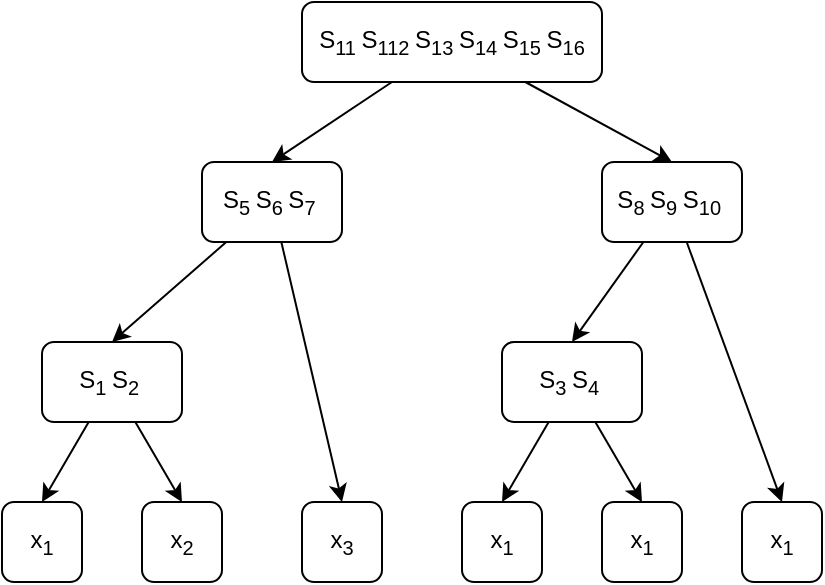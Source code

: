 <mxfile pages="1" version="11.2.4" type="device"><diagram id="itVDQ0NOtJlqsbNR-ddi" name="Page-1"><mxGraphModel dx="2048" dy="1102" grid="1" gridSize="10" guides="1" tooltips="1" connect="1" arrows="1" fold="1" page="1" pageScale="1" pageWidth="827" pageHeight="1169" math="0" shadow="0"><root><mxCell id="0"/><mxCell id="1" parent="0"/><mxCell id="_BIo2yE0Ue3T_K3TMO-7-21" style="edgeStyle=none;rounded=0;orthogonalLoop=1;jettySize=auto;html=1;entryX=0.5;entryY=0;entryDx=0;entryDy=0;" parent="1" source="_BIo2yE0Ue3T_K3TMO-7-1" target="_BIo2yE0Ue3T_K3TMO-7-2" edge="1"><mxGeometry relative="1" as="geometry"/></mxCell><mxCell id="_BIo2yE0Ue3T_K3TMO-7-22" style="edgeStyle=none;rounded=0;orthogonalLoop=1;jettySize=auto;html=1;entryX=0.5;entryY=0;entryDx=0;entryDy=0;" parent="1" source="_BIo2yE0Ue3T_K3TMO-7-1" target="_BIo2yE0Ue3T_K3TMO-7-4" edge="1"><mxGeometry relative="1" as="geometry"/></mxCell><mxCell id="_BIo2yE0Ue3T_K3TMO-7-1" value="S&lt;sub&gt;11&amp;nbsp;&lt;/sub&gt;S&lt;sub&gt;112&amp;nbsp;&lt;/sub&gt;S&lt;sub&gt;13&amp;nbsp;&lt;/sub&gt;S&lt;sub&gt;14&amp;nbsp;&lt;/sub&gt;S&lt;sub&gt;15&amp;nbsp;&lt;/sub&gt;S&lt;sub&gt;16&lt;/sub&gt;" style="rounded=1;whiteSpace=wrap;html=1;" parent="1" vertex="1"><mxGeometry x="170" y="120" width="150" height="40" as="geometry"/></mxCell><mxCell id="_BIo2yE0Ue3T_K3TMO-7-15" style="edgeStyle=none;rounded=0;orthogonalLoop=1;jettySize=auto;html=1;entryX=0.5;entryY=0;entryDx=0;entryDy=0;" parent="1" source="_BIo2yE0Ue3T_K3TMO-7-2" target="_BIo2yE0Ue3T_K3TMO-7-8" edge="1"><mxGeometry relative="1" as="geometry"/></mxCell><mxCell id="_BIo2yE0Ue3T_K3TMO-7-16" style="edgeStyle=none;rounded=0;orthogonalLoop=1;jettySize=auto;html=1;entryX=0.5;entryY=0;entryDx=0;entryDy=0;" parent="1" source="_BIo2yE0Ue3T_K3TMO-7-2" target="_BIo2yE0Ue3T_K3TMO-7-3" edge="1"><mxGeometry relative="1" as="geometry"/></mxCell><mxCell id="_BIo2yE0Ue3T_K3TMO-7-2" value="&lt;span style=&quot;white-space: normal&quot;&gt;S&lt;/span&gt;&lt;sub style=&quot;white-space: normal&quot;&gt;5&amp;nbsp;&lt;/sub&gt;S&lt;sub&gt;6&amp;nbsp;&lt;/sub&gt;S&lt;sub&gt;7&amp;nbsp;&lt;/sub&gt;" style="rounded=1;whiteSpace=wrap;html=1;" parent="1" vertex="1"><mxGeometry x="120" y="200" width="70" height="40" as="geometry"/></mxCell><mxCell id="_BIo2yE0Ue3T_K3TMO-7-12" style="rounded=0;orthogonalLoop=1;jettySize=auto;html=1;entryX=0.5;entryY=0;entryDx=0;entryDy=0;" parent="1" source="_BIo2yE0Ue3T_K3TMO-7-3" target="_BIo2yE0Ue3T_K3TMO-7-6" edge="1"><mxGeometry relative="1" as="geometry"/></mxCell><mxCell id="_BIo2yE0Ue3T_K3TMO-7-14" style="rounded=0;orthogonalLoop=1;jettySize=auto;html=1;entryX=0.5;entryY=0;entryDx=0;entryDy=0;" parent="1" source="_BIo2yE0Ue3T_K3TMO-7-3" target="_BIo2yE0Ue3T_K3TMO-7-7" edge="1"><mxGeometry relative="1" as="geometry"/></mxCell><mxCell id="_BIo2yE0Ue3T_K3TMO-7-3" value="&lt;span style=&quot;white-space: normal&quot;&gt;S&lt;/span&gt;&lt;sub style=&quot;white-space: normal&quot;&gt;1&amp;nbsp;&lt;/sub&gt;S&lt;sub&gt;2&lt;/sub&gt;&lt;sub&gt;&amp;nbsp;&lt;/sub&gt;" style="rounded=1;whiteSpace=wrap;html=1;" parent="1" vertex="1"><mxGeometry x="40" y="290" width="70" height="40" as="geometry"/></mxCell><mxCell id="_BIo2yE0Ue3T_K3TMO-7-19" style="edgeStyle=none;rounded=0;orthogonalLoop=1;jettySize=auto;html=1;entryX=0.5;entryY=0;entryDx=0;entryDy=0;" parent="1" source="_BIo2yE0Ue3T_K3TMO-7-4" target="_BIo2yE0Ue3T_K3TMO-7-5" edge="1"><mxGeometry relative="1" as="geometry"/></mxCell><mxCell id="_BIo2yE0Ue3T_K3TMO-7-20" style="edgeStyle=none;rounded=0;orthogonalLoop=1;jettySize=auto;html=1;entryX=0.5;entryY=0;entryDx=0;entryDy=0;" parent="1" source="_BIo2yE0Ue3T_K3TMO-7-4" target="_BIo2yE0Ue3T_K3TMO-7-11" edge="1"><mxGeometry relative="1" as="geometry"/></mxCell><mxCell id="_BIo2yE0Ue3T_K3TMO-7-4" value="&lt;span style=&quot;white-space: normal&quot;&gt;S&lt;/span&gt;&lt;sub style=&quot;white-space: normal&quot;&gt;8&amp;nbsp;&lt;/sub&gt;S&lt;sub&gt;9&amp;nbsp;&lt;/sub&gt;S&lt;sub&gt;10&amp;nbsp;&lt;/sub&gt;" style="rounded=1;whiteSpace=wrap;html=1;" parent="1" vertex="1"><mxGeometry x="320" y="200" width="70" height="40" as="geometry"/></mxCell><mxCell id="_BIo2yE0Ue3T_K3TMO-7-17" style="edgeStyle=none;rounded=0;orthogonalLoop=1;jettySize=auto;html=1;entryX=0.5;entryY=0;entryDx=0;entryDy=0;" parent="1" source="_BIo2yE0Ue3T_K3TMO-7-5" target="_BIo2yE0Ue3T_K3TMO-7-9" edge="1"><mxGeometry relative="1" as="geometry"/></mxCell><mxCell id="_BIo2yE0Ue3T_K3TMO-7-18" style="edgeStyle=none;rounded=0;orthogonalLoop=1;jettySize=auto;html=1;entryX=0.5;entryY=0;entryDx=0;entryDy=0;" parent="1" source="_BIo2yE0Ue3T_K3TMO-7-5" target="_BIo2yE0Ue3T_K3TMO-7-10" edge="1"><mxGeometry relative="1" as="geometry"/></mxCell><mxCell id="_BIo2yE0Ue3T_K3TMO-7-5" value="&lt;span style=&quot;white-space: normal&quot;&gt;S&lt;/span&gt;&lt;sub style=&quot;white-space: normal&quot;&gt;3&amp;nbsp;&lt;/sub&gt;S&lt;sub&gt;4&lt;/sub&gt;&lt;sub&gt;&amp;nbsp;&lt;/sub&gt;" style="rounded=1;whiteSpace=wrap;html=1;" parent="1" vertex="1"><mxGeometry x="270" y="290" width="70" height="40" as="geometry"/></mxCell><mxCell id="_BIo2yE0Ue3T_K3TMO-7-6" value="x&lt;sub&gt;1&lt;/sub&gt;" style="rounded=1;whiteSpace=wrap;html=1;" parent="1" vertex="1"><mxGeometry x="20" y="370" width="40" height="40" as="geometry"/></mxCell><mxCell id="_BIo2yE0Ue3T_K3TMO-7-7" value="x&lt;sub&gt;2&lt;/sub&gt;" style="rounded=1;whiteSpace=wrap;html=1;" parent="1" vertex="1"><mxGeometry x="90" y="370" width="40" height="40" as="geometry"/></mxCell><mxCell id="_BIo2yE0Ue3T_K3TMO-7-8" value="x&lt;sub&gt;3&lt;/sub&gt;" style="rounded=1;whiteSpace=wrap;html=1;" parent="1" vertex="1"><mxGeometry x="170" y="370" width="40" height="40" as="geometry"/></mxCell><mxCell id="_BIo2yE0Ue3T_K3TMO-7-9" value="x&lt;sub&gt;1&lt;/sub&gt;" style="rounded=1;whiteSpace=wrap;html=1;" parent="1" vertex="1"><mxGeometry x="250" y="370" width="40" height="40" as="geometry"/></mxCell><mxCell id="_BIo2yE0Ue3T_K3TMO-7-10" value="x&lt;sub&gt;1&lt;/sub&gt;" style="rounded=1;whiteSpace=wrap;html=1;" parent="1" vertex="1"><mxGeometry x="320" y="370" width="40" height="40" as="geometry"/></mxCell><mxCell id="_BIo2yE0Ue3T_K3TMO-7-11" value="x&lt;sub&gt;1&lt;/sub&gt;" style="rounded=1;whiteSpace=wrap;html=1;" parent="1" vertex="1"><mxGeometry x="390" y="370" width="40" height="40" as="geometry"/></mxCell></root></mxGraphModel></diagram></mxfile>